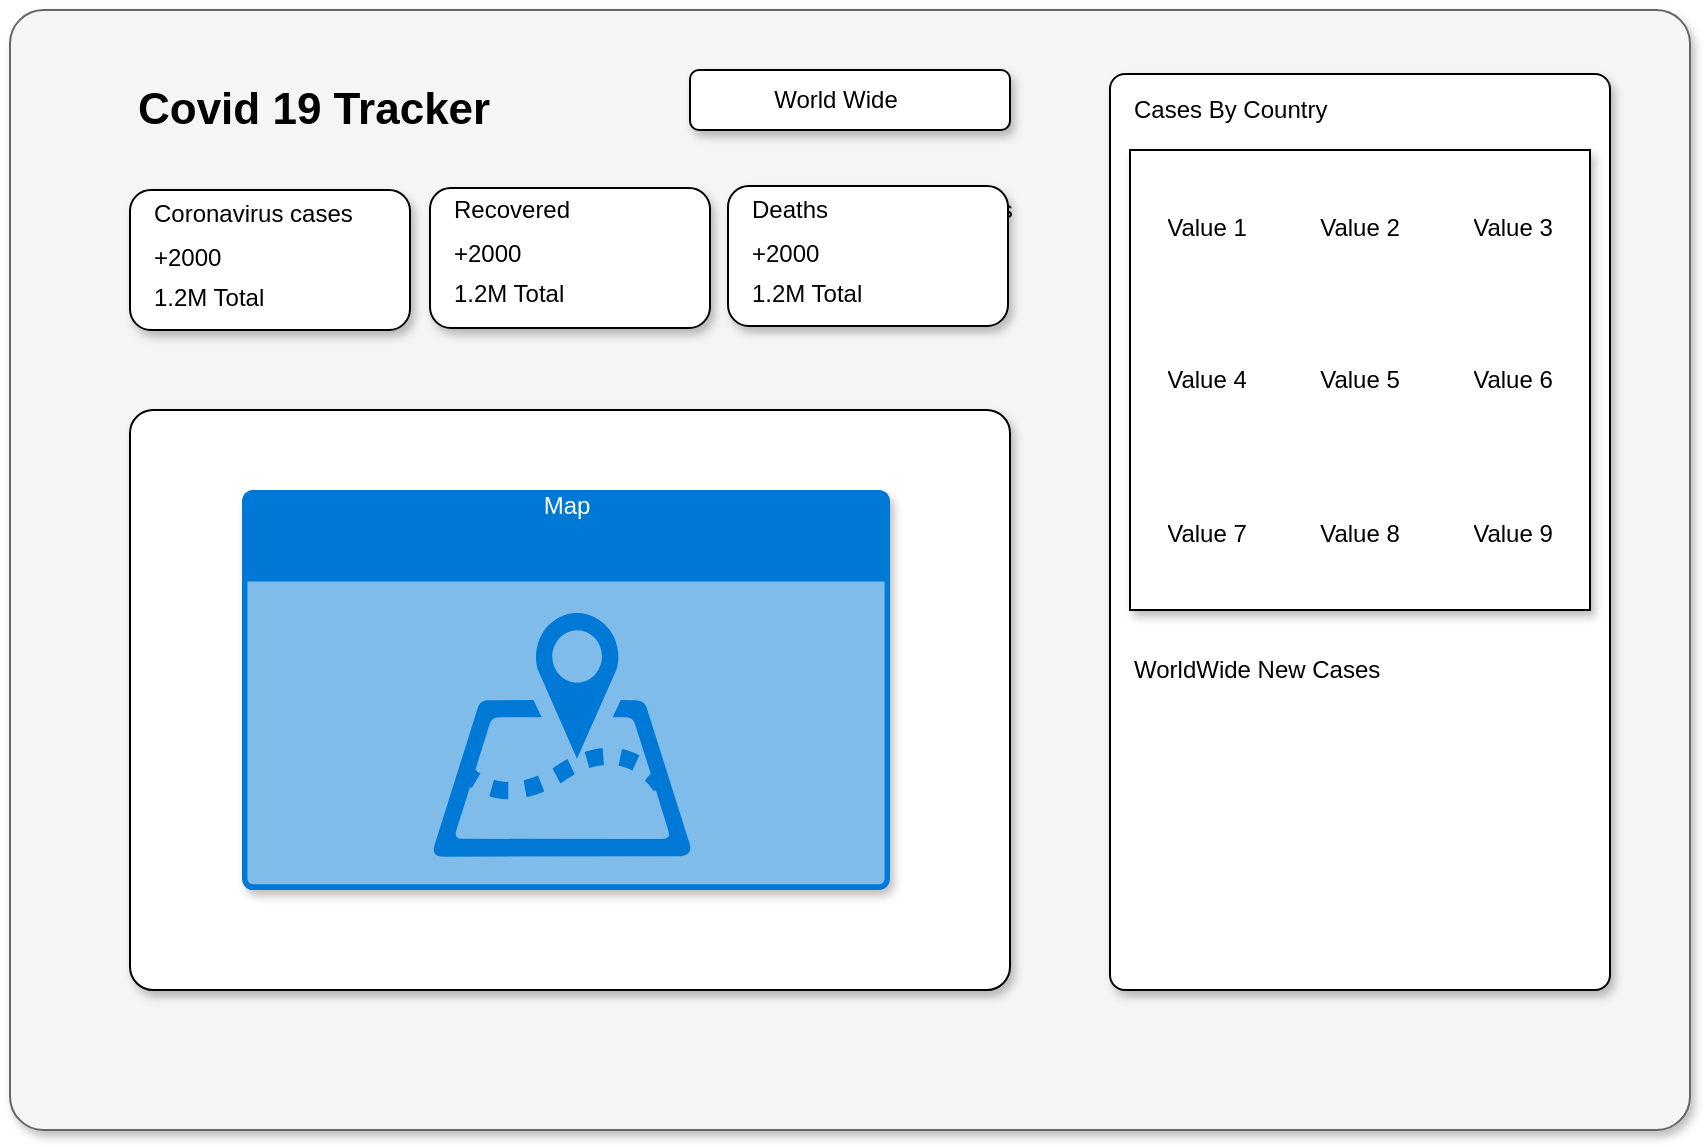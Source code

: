 <mxfile version="14.4.2" type="github">
  <diagram id="C5RBs43oDa-KdzZeNtuy" name="Page-1">
    <mxGraphModel dx="981" dy="664" grid="1" gridSize="10" guides="1" tooltips="1" connect="1" arrows="1" fold="1" page="1" pageScale="1" pageWidth="827" pageHeight="1169" math="0" shadow="0">
      <root>
        <mxCell id="WIyWlLk6GJQsqaUBKTNV-0" />
        <mxCell id="WIyWlLk6GJQsqaUBKTNV-1" parent="WIyWlLk6GJQsqaUBKTNV-0" />
        <mxCell id="RTjfilX-AqYNEhMyl2OA-0" value="" style="rounded=1;whiteSpace=wrap;html=1;shadow=1;sketch=0;glass=0;fillColor=#f5f5f5;strokeColor=#666666;fontColor=#333333;arcSize=3;" vertex="1" parent="WIyWlLk6GJQsqaUBKTNV-1">
          <mxGeometry x="70" y="80" width="840" height="560" as="geometry" />
        </mxCell>
        <mxCell id="RTjfilX-AqYNEhMyl2OA-1" value="&lt;font style=&quot;font-size: 22px&quot;&gt;&lt;b&gt;Covid 19 Tracker&lt;/b&gt;&lt;/font&gt;" style="text;html=1;strokeColor=none;fillColor=none;align=left;verticalAlign=middle;whiteSpace=wrap;rounded=0;shadow=1;glass=0;sketch=0;" vertex="1" parent="WIyWlLk6GJQsqaUBKTNV-1">
          <mxGeometry x="132" y="110" width="211" height="40" as="geometry" />
        </mxCell>
        <mxCell id="RTjfilX-AqYNEhMyl2OA-2" value="" style="rounded=1;whiteSpace=wrap;html=1;shadow=1;glass=0;sketch=0;" vertex="1" parent="WIyWlLk6GJQsqaUBKTNV-1">
          <mxGeometry x="410" y="110" width="160" height="30" as="geometry" />
        </mxCell>
        <mxCell id="RTjfilX-AqYNEhMyl2OA-3" value="World Wide" style="text;html=1;strokeColor=none;fillColor=none;align=center;verticalAlign=middle;whiteSpace=wrap;rounded=0;shadow=1;glass=0;sketch=0;" vertex="1" parent="WIyWlLk6GJQsqaUBKTNV-1">
          <mxGeometry x="440" y="115" width="86" height="20" as="geometry" />
        </mxCell>
        <mxCell id="RTjfilX-AqYNEhMyl2OA-4" value="" style="rounded=1;whiteSpace=wrap;html=1;shadow=1;glass=0;sketch=0;" vertex="1" parent="WIyWlLk6GJQsqaUBKTNV-1">
          <mxGeometry x="130" y="170" width="140" height="70" as="geometry" />
        </mxCell>
        <mxCell id="RTjfilX-AqYNEhMyl2OA-5" value="Coronavirus cases" style="text;html=1;strokeColor=none;fillColor=none;align=left;verticalAlign=middle;whiteSpace=wrap;rounded=0;shadow=1;glass=0;sketch=0;" vertex="1" parent="WIyWlLk6GJQsqaUBKTNV-1">
          <mxGeometry x="140" y="172" width="120" height="20" as="geometry" />
        </mxCell>
        <mxCell id="RTjfilX-AqYNEhMyl2OA-6" value="+2000" style="text;html=1;strokeColor=none;fillColor=none;align=left;verticalAlign=middle;whiteSpace=wrap;rounded=0;shadow=1;glass=0;sketch=0;" vertex="1" parent="WIyWlLk6GJQsqaUBKTNV-1">
          <mxGeometry x="140" y="194" width="120" height="20" as="geometry" />
        </mxCell>
        <mxCell id="RTjfilX-AqYNEhMyl2OA-7" value="1.2M Total" style="text;html=1;strokeColor=none;fillColor=none;align=left;verticalAlign=middle;whiteSpace=wrap;rounded=0;shadow=1;glass=0;sketch=0;" vertex="1" parent="WIyWlLk6GJQsqaUBKTNV-1">
          <mxGeometry x="140" y="214" width="120" height="20" as="geometry" />
        </mxCell>
        <mxCell id="RTjfilX-AqYNEhMyl2OA-8" value="Coronavirus cases" style="text;html=1;strokeColor=none;fillColor=none;align=left;verticalAlign=middle;whiteSpace=wrap;rounded=0;shadow=1;glass=0;sketch=0;" vertex="1" parent="WIyWlLk6GJQsqaUBKTNV-1">
          <mxGeometry x="306" y="171" width="120" height="20" as="geometry" />
        </mxCell>
        <mxCell id="RTjfilX-AqYNEhMyl2OA-9" value="+2000" style="text;html=1;strokeColor=none;fillColor=none;align=left;verticalAlign=middle;whiteSpace=wrap;rounded=0;shadow=1;glass=0;sketch=0;" vertex="1" parent="WIyWlLk6GJQsqaUBKTNV-1">
          <mxGeometry x="306" y="193" width="120" height="20" as="geometry" />
        </mxCell>
        <mxCell id="RTjfilX-AqYNEhMyl2OA-10" value="1.2M Total" style="text;html=1;strokeColor=none;fillColor=none;align=left;verticalAlign=middle;whiteSpace=wrap;rounded=0;shadow=1;glass=0;sketch=0;" vertex="1" parent="WIyWlLk6GJQsqaUBKTNV-1">
          <mxGeometry x="306" y="213" width="120" height="20" as="geometry" />
        </mxCell>
        <mxCell id="RTjfilX-AqYNEhMyl2OA-11" value="" style="rounded=1;whiteSpace=wrap;html=1;shadow=1;glass=0;sketch=0;" vertex="1" parent="WIyWlLk6GJQsqaUBKTNV-1">
          <mxGeometry x="280" y="169" width="140" height="70" as="geometry" />
        </mxCell>
        <mxCell id="RTjfilX-AqYNEhMyl2OA-12" value="Coronavirus cases" style="text;html=1;strokeColor=none;fillColor=none;align=left;verticalAlign=middle;whiteSpace=wrap;rounded=0;shadow=1;glass=0;sketch=0;" vertex="1" parent="WIyWlLk6GJQsqaUBKTNV-1">
          <mxGeometry x="470" y="170" width="120" height="20" as="geometry" />
        </mxCell>
        <mxCell id="RTjfilX-AqYNEhMyl2OA-13" value="+2000" style="text;html=1;strokeColor=none;fillColor=none;align=left;verticalAlign=middle;whiteSpace=wrap;rounded=0;shadow=1;glass=0;sketch=0;" vertex="1" parent="WIyWlLk6GJQsqaUBKTNV-1">
          <mxGeometry x="470" y="192" width="120" height="20" as="geometry" />
        </mxCell>
        <mxCell id="RTjfilX-AqYNEhMyl2OA-14" value="1.2M Total" style="text;html=1;strokeColor=none;fillColor=none;align=left;verticalAlign=middle;whiteSpace=wrap;rounded=0;shadow=1;glass=0;sketch=0;" vertex="1" parent="WIyWlLk6GJQsqaUBKTNV-1">
          <mxGeometry x="470" y="212" width="120" height="20" as="geometry" />
        </mxCell>
        <mxCell id="RTjfilX-AqYNEhMyl2OA-15" value="" style="rounded=1;whiteSpace=wrap;html=1;shadow=1;glass=0;sketch=0;" vertex="1" parent="WIyWlLk6GJQsqaUBKTNV-1">
          <mxGeometry x="429" y="168" width="140" height="70" as="geometry" />
        </mxCell>
        <mxCell id="RTjfilX-AqYNEhMyl2OA-16" value="Recovered" style="text;html=1;strokeColor=none;fillColor=none;align=left;verticalAlign=middle;whiteSpace=wrap;rounded=0;shadow=1;glass=0;sketch=0;" vertex="1" parent="WIyWlLk6GJQsqaUBKTNV-1">
          <mxGeometry x="290" y="170" width="120" height="20" as="geometry" />
        </mxCell>
        <mxCell id="RTjfilX-AqYNEhMyl2OA-17" value="+2000" style="text;html=1;strokeColor=none;fillColor=none;align=left;verticalAlign=middle;whiteSpace=wrap;rounded=0;shadow=1;glass=0;sketch=0;" vertex="1" parent="WIyWlLk6GJQsqaUBKTNV-1">
          <mxGeometry x="290" y="192" width="120" height="20" as="geometry" />
        </mxCell>
        <mxCell id="RTjfilX-AqYNEhMyl2OA-18" value="1.2M Total" style="text;html=1;strokeColor=none;fillColor=none;align=left;verticalAlign=middle;whiteSpace=wrap;rounded=0;shadow=1;glass=0;sketch=0;" vertex="1" parent="WIyWlLk6GJQsqaUBKTNV-1">
          <mxGeometry x="290" y="212" width="120" height="20" as="geometry" />
        </mxCell>
        <mxCell id="RTjfilX-AqYNEhMyl2OA-19" value="Deaths" style="text;html=1;strokeColor=none;fillColor=none;align=left;verticalAlign=middle;whiteSpace=wrap;rounded=0;shadow=1;glass=0;sketch=0;" vertex="1" parent="WIyWlLk6GJQsqaUBKTNV-1">
          <mxGeometry x="439" y="170" width="120" height="20" as="geometry" />
        </mxCell>
        <mxCell id="RTjfilX-AqYNEhMyl2OA-20" value="+2000" style="text;html=1;strokeColor=none;fillColor=none;align=left;verticalAlign=middle;whiteSpace=wrap;rounded=0;shadow=1;glass=0;sketch=0;" vertex="1" parent="WIyWlLk6GJQsqaUBKTNV-1">
          <mxGeometry x="439" y="192" width="120" height="20" as="geometry" />
        </mxCell>
        <mxCell id="RTjfilX-AqYNEhMyl2OA-21" value="1.2M Total" style="text;html=1;strokeColor=none;fillColor=none;align=left;verticalAlign=middle;whiteSpace=wrap;rounded=0;shadow=1;glass=0;sketch=0;" vertex="1" parent="WIyWlLk6GJQsqaUBKTNV-1">
          <mxGeometry x="439" y="212" width="120" height="20" as="geometry" />
        </mxCell>
        <mxCell id="RTjfilX-AqYNEhMyl2OA-22" value="" style="rounded=1;whiteSpace=wrap;html=1;shadow=1;glass=0;sketch=0;arcSize=4;" vertex="1" parent="WIyWlLk6GJQsqaUBKTNV-1">
          <mxGeometry x="130" y="280" width="440" height="290" as="geometry" />
        </mxCell>
        <mxCell id="RTjfilX-AqYNEhMyl2OA-23" value="Map" style="html=1;strokeColor=none;fillColor=#0079D6;labelPosition=center;verticalLabelPosition=middle;verticalAlign=top;align=center;fontSize=12;outlineConnect=0;spacingTop=-6;fontColor=#FFFFFF;shape=mxgraph.sitemap.map;shadow=1;glass=0;sketch=0;" vertex="1" parent="WIyWlLk6GJQsqaUBKTNV-1">
          <mxGeometry x="186" y="320" width="324" height="200" as="geometry" />
        </mxCell>
        <mxCell id="RTjfilX-AqYNEhMyl2OA-24" value="" style="rounded=1;whiteSpace=wrap;html=1;shadow=1;glass=0;sketch=0;arcSize=3;" vertex="1" parent="WIyWlLk6GJQsqaUBKTNV-1">
          <mxGeometry x="620" y="112" width="250" height="458" as="geometry" />
        </mxCell>
        <mxCell id="RTjfilX-AqYNEhMyl2OA-25" value="Cases By Country" style="text;html=1;strokeColor=none;fillColor=none;align=left;verticalAlign=middle;whiteSpace=wrap;rounded=0;shadow=1;glass=0;sketch=0;" vertex="1" parent="WIyWlLk6GJQsqaUBKTNV-1">
          <mxGeometry x="630" y="120" width="190" height="20" as="geometry" />
        </mxCell>
        <mxCell id="RTjfilX-AqYNEhMyl2OA-26" value="WorldWide New Cases" style="text;html=1;strokeColor=none;fillColor=none;align=left;verticalAlign=middle;whiteSpace=wrap;rounded=0;shadow=1;glass=0;sketch=0;" vertex="1" parent="WIyWlLk6GJQsqaUBKTNV-1">
          <mxGeometry x="630" y="400" width="190" height="20" as="geometry" />
        </mxCell>
        <mxCell id="RTjfilX-AqYNEhMyl2OA-30" value="" style="shape=image;html=1;verticalAlign=top;verticalLabelPosition=bottom;labelBackgroundColor=#ffffff;imageAspect=0;aspect=fixed;image=https://cdn2.iconfinder.com/data/icons/3d-infographics/512/4-128.png;shadow=1;glass=0;sketch=0;" vertex="1" parent="WIyWlLk6GJQsqaUBKTNV-1">
          <mxGeometry x="656" y="420" width="140" height="140" as="geometry" />
        </mxCell>
        <mxCell id="RTjfilX-AqYNEhMyl2OA-31" value="" style="shape=table;html=1;whiteSpace=wrap;startSize=0;container=1;collapsible=0;childLayout=tableLayout;columnLines=0;rowLines=0;shadow=1;glass=0;sketch=0;" vertex="1" parent="WIyWlLk6GJQsqaUBKTNV-1">
          <mxGeometry x="630" y="150" width="230" height="230" as="geometry" />
        </mxCell>
        <mxCell id="RTjfilX-AqYNEhMyl2OA-32" value="" style="shape=partialRectangle;html=1;whiteSpace=wrap;collapsible=0;dropTarget=0;pointerEvents=0;fillColor=none;top=0;left=0;bottom=0;right=0;points=[[0,0.5],[1,0.5]];portConstraint=eastwest;" vertex="1" parent="RTjfilX-AqYNEhMyl2OA-31">
          <mxGeometry width="230" height="77" as="geometry" />
        </mxCell>
        <mxCell id="RTjfilX-AqYNEhMyl2OA-33" value="Value 1" style="shape=partialRectangle;html=1;whiteSpace=wrap;connectable=0;fillColor=none;top=0;left=0;bottom=0;right=0;overflow=hidden;" vertex="1" parent="RTjfilX-AqYNEhMyl2OA-32">
          <mxGeometry width="77" height="77" as="geometry" />
        </mxCell>
        <mxCell id="RTjfilX-AqYNEhMyl2OA-34" value="Value 2" style="shape=partialRectangle;html=1;whiteSpace=wrap;connectable=0;fillColor=none;top=0;left=0;bottom=0;right=0;overflow=hidden;" vertex="1" parent="RTjfilX-AqYNEhMyl2OA-32">
          <mxGeometry x="77" width="76" height="77" as="geometry" />
        </mxCell>
        <mxCell id="RTjfilX-AqYNEhMyl2OA-35" value="Value 3" style="shape=partialRectangle;html=1;whiteSpace=wrap;connectable=0;fillColor=none;top=0;left=0;bottom=0;right=0;overflow=hidden;" vertex="1" parent="RTjfilX-AqYNEhMyl2OA-32">
          <mxGeometry x="153" width="77" height="77" as="geometry" />
        </mxCell>
        <mxCell id="RTjfilX-AqYNEhMyl2OA-36" value="" style="shape=partialRectangle;html=1;whiteSpace=wrap;collapsible=0;dropTarget=0;pointerEvents=0;fillColor=none;top=0;left=0;bottom=0;right=0;points=[[0,0.5],[1,0.5]];portConstraint=eastwest;" vertex="1" parent="RTjfilX-AqYNEhMyl2OA-31">
          <mxGeometry y="77" width="230" height="76" as="geometry" />
        </mxCell>
        <mxCell id="RTjfilX-AqYNEhMyl2OA-37" value="Value 4" style="shape=partialRectangle;html=1;whiteSpace=wrap;connectable=0;fillColor=none;top=0;left=0;bottom=0;right=0;overflow=hidden;" vertex="1" parent="RTjfilX-AqYNEhMyl2OA-36">
          <mxGeometry width="77" height="76" as="geometry" />
        </mxCell>
        <mxCell id="RTjfilX-AqYNEhMyl2OA-38" value="Value 5" style="shape=partialRectangle;html=1;whiteSpace=wrap;connectable=0;fillColor=none;top=0;left=0;bottom=0;right=0;overflow=hidden;" vertex="1" parent="RTjfilX-AqYNEhMyl2OA-36">
          <mxGeometry x="77" width="76" height="76" as="geometry" />
        </mxCell>
        <mxCell id="RTjfilX-AqYNEhMyl2OA-39" value="Value 6" style="shape=partialRectangle;html=1;whiteSpace=wrap;connectable=0;fillColor=none;top=0;left=0;bottom=0;right=0;overflow=hidden;" vertex="1" parent="RTjfilX-AqYNEhMyl2OA-36">
          <mxGeometry x="153" width="77" height="76" as="geometry" />
        </mxCell>
        <mxCell id="RTjfilX-AqYNEhMyl2OA-40" value="" style="shape=partialRectangle;html=1;whiteSpace=wrap;collapsible=0;dropTarget=0;pointerEvents=0;fillColor=none;top=0;left=0;bottom=0;right=0;points=[[0,0.5],[1,0.5]];portConstraint=eastwest;" vertex="1" parent="RTjfilX-AqYNEhMyl2OA-31">
          <mxGeometry y="153" width="230" height="77" as="geometry" />
        </mxCell>
        <mxCell id="RTjfilX-AqYNEhMyl2OA-41" value="Value 7" style="shape=partialRectangle;html=1;whiteSpace=wrap;connectable=0;fillColor=none;top=0;left=0;bottom=0;right=0;overflow=hidden;" vertex="1" parent="RTjfilX-AqYNEhMyl2OA-40">
          <mxGeometry width="77" height="77" as="geometry" />
        </mxCell>
        <mxCell id="RTjfilX-AqYNEhMyl2OA-42" value="Value 8" style="shape=partialRectangle;html=1;whiteSpace=wrap;connectable=0;fillColor=none;top=0;left=0;bottom=0;right=0;overflow=hidden;" vertex="1" parent="RTjfilX-AqYNEhMyl2OA-40">
          <mxGeometry x="77" width="76" height="77" as="geometry" />
        </mxCell>
        <mxCell id="RTjfilX-AqYNEhMyl2OA-43" value="Value 9" style="shape=partialRectangle;html=1;whiteSpace=wrap;connectable=0;fillColor=none;top=0;left=0;bottom=0;right=0;overflow=hidden;" vertex="1" parent="RTjfilX-AqYNEhMyl2OA-40">
          <mxGeometry x="153" width="77" height="77" as="geometry" />
        </mxCell>
      </root>
    </mxGraphModel>
  </diagram>
</mxfile>
